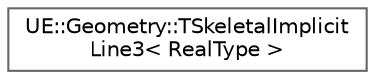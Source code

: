 digraph "Graphical Class Hierarchy"
{
 // INTERACTIVE_SVG=YES
 // LATEX_PDF_SIZE
  bgcolor="transparent";
  edge [fontname=Helvetica,fontsize=10,labelfontname=Helvetica,labelfontsize=10];
  node [fontname=Helvetica,fontsize=10,shape=box,height=0.2,width=0.4];
  rankdir="LR";
  Node0 [id="Node000000",label="UE::Geometry::TSkeletalImplicit\lLine3\< RealType \>",height=0.2,width=0.4,color="grey40", fillcolor="white", style="filled",URL="$d2/d30/structUE_1_1Geometry_1_1TSkeletalImplicitLine3.html",tooltip="Skeletal implicit line primitive."];
}
